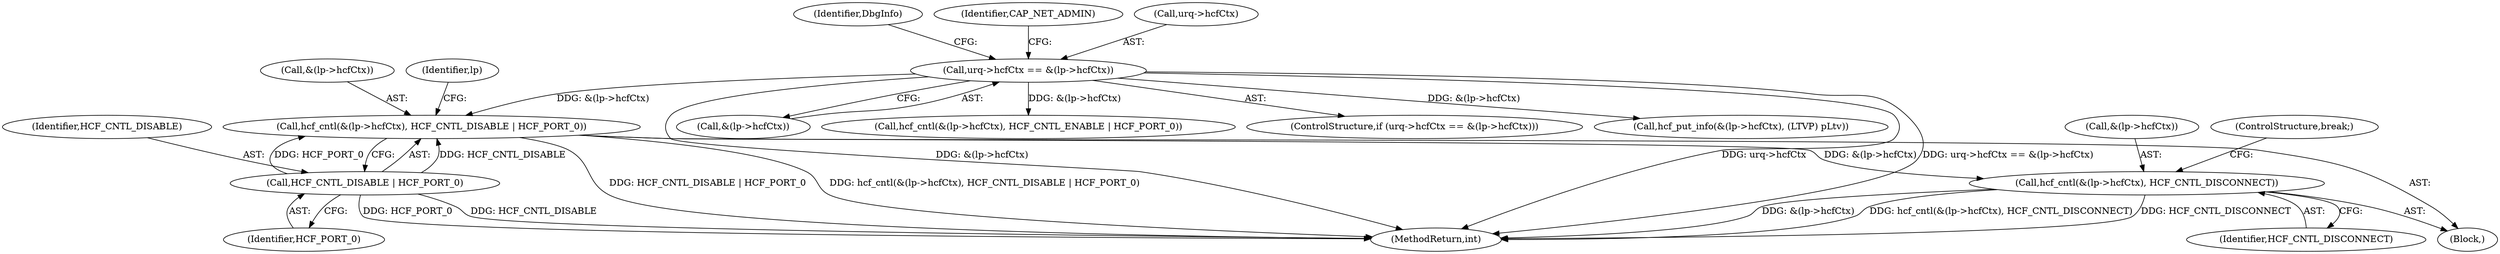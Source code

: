 digraph "0_linux_b5e2f339865fb443107e5b10603e53bbc92dc054_0@pointer" {
"1002456" [label="(Call,hcf_cntl(&(lp->hcfCtx), HCF_CNTL_DISCONNECT))"];
"1002448" [label="(Call,hcf_cntl(&(lp->hcfCtx), HCF_CNTL_DISABLE | HCF_PORT_0))"];
"1000207" [label="(Call,urq->hcfCtx == &(lp->hcfCtx))"];
"1002453" [label="(Call,HCF_CNTL_DISABLE | HCF_PORT_0)"];
"1002457" [label="(Call,&(lp->hcfCtx))"];
"1002461" [label="(Identifier,HCF_CNTL_DISCONNECT)"];
"1002520" [label="(MethodReturn,int)"];
"1000211" [label="(Call,&(lp->hcfCtx))"];
"1002509" [label="(Identifier,DbgInfo)"];
"1000207" [label="(Call,urq->hcfCtx == &(lp->hcfCtx))"];
"1002462" [label="(ControlStructure,break;)"];
"1000218" [label="(Identifier,CAP_NET_ADMIN)"];
"1002448" [label="(Call,hcf_cntl(&(lp->hcfCtx), HCF_CNTL_DISABLE | HCF_PORT_0))"];
"1002455" [label="(Identifier,HCF_PORT_0)"];
"1002432" [label="(Call,hcf_cntl(&(lp->hcfCtx), HCF_CNTL_ENABLE | HCF_PORT_0))"];
"1000206" [label="(ControlStructure,if (urq->hcfCtx == &(lp->hcfCtx)))"];
"1002449" [label="(Call,&(lp->hcfCtx))"];
"1000208" [label="(Call,urq->hcfCtx)"];
"1002453" [label="(Call,HCF_CNTL_DISABLE | HCF_PORT_0)"];
"1002447" [label="(Block,)"];
"1002470" [label="(Call,hcf_put_info(&(lp->hcfCtx), (LTVP) pLtv))"];
"1002456" [label="(Call,hcf_cntl(&(lp->hcfCtx), HCF_CNTL_DISCONNECT))"];
"1002454" [label="(Identifier,HCF_CNTL_DISABLE)"];
"1002459" [label="(Identifier,lp)"];
"1002456" -> "1002447"  [label="AST: "];
"1002456" -> "1002461"  [label="CFG: "];
"1002457" -> "1002456"  [label="AST: "];
"1002461" -> "1002456"  [label="AST: "];
"1002462" -> "1002456"  [label="CFG: "];
"1002456" -> "1002520"  [label="DDG: &(lp->hcfCtx)"];
"1002456" -> "1002520"  [label="DDG: hcf_cntl(&(lp->hcfCtx), HCF_CNTL_DISCONNECT)"];
"1002456" -> "1002520"  [label="DDG: HCF_CNTL_DISCONNECT"];
"1002448" -> "1002456"  [label="DDG: &(lp->hcfCtx)"];
"1002448" -> "1002447"  [label="AST: "];
"1002448" -> "1002453"  [label="CFG: "];
"1002449" -> "1002448"  [label="AST: "];
"1002453" -> "1002448"  [label="AST: "];
"1002459" -> "1002448"  [label="CFG: "];
"1002448" -> "1002520"  [label="DDG: HCF_CNTL_DISABLE | HCF_PORT_0"];
"1002448" -> "1002520"  [label="DDG: hcf_cntl(&(lp->hcfCtx), HCF_CNTL_DISABLE | HCF_PORT_0)"];
"1000207" -> "1002448"  [label="DDG: &(lp->hcfCtx)"];
"1002453" -> "1002448"  [label="DDG: HCF_CNTL_DISABLE"];
"1002453" -> "1002448"  [label="DDG: HCF_PORT_0"];
"1000207" -> "1000206"  [label="AST: "];
"1000207" -> "1000211"  [label="CFG: "];
"1000208" -> "1000207"  [label="AST: "];
"1000211" -> "1000207"  [label="AST: "];
"1000218" -> "1000207"  [label="CFG: "];
"1002509" -> "1000207"  [label="CFG: "];
"1000207" -> "1002520"  [label="DDG: urq->hcfCtx"];
"1000207" -> "1002520"  [label="DDG: urq->hcfCtx == &(lp->hcfCtx)"];
"1000207" -> "1002520"  [label="DDG: &(lp->hcfCtx)"];
"1000207" -> "1002432"  [label="DDG: &(lp->hcfCtx)"];
"1000207" -> "1002470"  [label="DDG: &(lp->hcfCtx)"];
"1002453" -> "1002455"  [label="CFG: "];
"1002454" -> "1002453"  [label="AST: "];
"1002455" -> "1002453"  [label="AST: "];
"1002453" -> "1002520"  [label="DDG: HCF_CNTL_DISABLE"];
"1002453" -> "1002520"  [label="DDG: HCF_PORT_0"];
}
